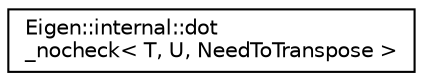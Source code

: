 digraph "Graphical Class Hierarchy"
{
  edge [fontname="Helvetica",fontsize="10",labelfontname="Helvetica",labelfontsize="10"];
  node [fontname="Helvetica",fontsize="10",shape=record];
  rankdir="LR";
  Node1 [label="Eigen::internal::dot\l_nocheck\< T, U, NeedToTranspose \>",height=0.2,width=0.4,color="black", fillcolor="white", style="filled",URL="$struct_eigen_1_1internal_1_1dot__nocheck.html"];
}
